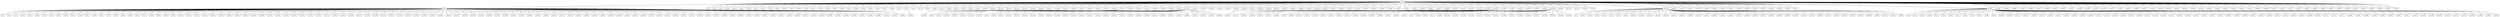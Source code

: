 graph GR{
id_0;
id_1;
id_2;
id_3;
id_4;
id_5;
id_6;
id_7;
id_8;
id_9;
id_10;
id_11;
id_12;
id_13;
id_14;
id_15;
id_16;
id_17;
id_18;
id_19;
id_20;
id_21;
id_22;
id_23;
id_24;
id_25;
id_26;
id_27;
id_28;
id_29;
id_30;
id_31;
id_32;
id_33;
id_34;
id_35;
id_36;
id_37;
id_38;
id_39;
id_40;
id_41;
id_42;
id_43;
id_44;
id_45;
id_46;
id_47;
id_48;
id_49;
id_50;
id_51;
id_52;
id_53;
id_54;
id_55;
id_56;
id_57;
id_58;
id_59;
id_60;
id_61;
id_62;
id_63;
id_64;
id_65;
id_66;
id_67;
id_68;
id_69;
id_70;
id_71;
id_72;
id_73;
id_74;
id_75;
id_76;
id_77;
id_78;
id_79;
id_80;
id_81;
id_82;
id_83;
id_84;
id_85;
id_86;
id_87;
id_88;
id_89;
id_90;
id_91;
id_92;
id_93;
id_94;
id_95;
id_96;
id_97;
id_98;
id_99;
id_100;
id_101;
id_102;
id_103;
id_104;
id_105;
id_106;
id_107;
id_108;
id_109;
id_110;
id_111;
id_112;
id_113;
id_114;
id_115;
id_116;
id_117;
id_118;
id_119;
id_120;
id_121;
id_122;
id_123;
id_124;
id_125;
id_126;
id_127;
id_128;
id_129;
id_130;
id_131;
id_132;
id_133;
id_134;
id_135;
id_136;
id_137;
id_138;
id_139;
id_140;
id_141;
id_142;
id_143;
id_144;
id_145;
id_146;
id_147;
id_148;
id_149;
id_150;
id_151;
id_152;
id_153;
id_154;
id_155;
id_156;
id_157;
id_158;
id_159;
id_160;
id_161;
id_162;
id_163;
id_164;
id_165;
id_166;
id_167;
id_168;
id_169;
id_170;
id_171;
id_172;
id_173;
id_174;
id_175;
id_176;
id_177;
id_178;
id_179;
id_180;
id_181;
id_182;
id_183;
id_184;
id_185;
id_186;
id_187;
id_188;
id_189;
id_190;
id_191;
id_192;
id_193;
id_194;
id_195;
id_196;
id_197;
id_198;
id_199;
id_200;
id_201;
id_202;
id_203;
id_204;
id_205;
id_206;
id_207;
id_208;
id_209;
id_210;
id_211;
id_212;
id_213;
id_214;
id_215;
id_216;
id_217;
id_218;
id_219;
id_220;
id_221;
id_222;
id_223;
id_224;
id_225;
id_226;
id_227;
id_228;
id_229;
id_230;
id_231;
id_232;
id_233;
id_234;
id_235;
id_236;
id_237;
id_238;
id_239;
id_240;
id_241;
id_242;
id_243;
id_244;
id_245;
id_246;
id_247;
id_248;
id_249;
id_250;
id_251;
id_252;
id_253;
id_254;
id_255;
id_256;
id_257;
id_258;
id_259;
id_260;
id_261;
id_262;
id_263;
id_264;
id_265;
id_266;
id_267;
id_268;
id_269;
id_270;
id_271;
id_272;
id_273;
id_274;
id_275;
id_276;
id_277;
id_278;
id_279;
id_280;
id_281;
id_282;
id_283;
id_284;
id_285;
id_286;
id_287;
id_288;
id_289;
id_290;
id_291;
id_292;
id_293;
id_294;
id_295;
id_296;
id_297;
id_298;
id_299;
id_300;
id_301;
id_302;
id_303;
id_304;
id_305;
id_306;
id_307;
id_308;
id_309;
id_310;
id_311;
id_312;
id_313;
id_314;
id_315;
id_316;
id_317;
id_318;
id_319;
id_320;
id_321;
id_322;
id_323;
id_324;
id_325;
id_326;
id_327;
id_328;
id_329;
id_330;
id_331;
id_332;
id_333;
id_334;
id_335;
id_336;
id_337;
id_338;
id_339;
id_340;
id_341;
id_342;
id_343;
id_344;
id_345;
id_346;
id_347;
id_348;
id_349;
id_350;
id_351;
id_352;
id_353;
id_354;
id_355;
id_356;
id_357;
id_358;
id_359;
id_360;
id_361;
id_362;
id_363;
id_364;
id_365;
id_366;
id_367;
id_368;
id_369;
id_370;
id_371;
id_372;
id_373;
id_374;
id_375;
id_376;
id_377;
id_378;
id_379;
id_380;
id_381;
id_382;
id_383;
id_384;
id_385;
id_386;
id_387;
id_388;
id_389;
id_390;
id_391;
id_392;
id_393;
id_394;
id_395;
id_396;
id_397;
id_398;
id_399;
id_400;
id_401;
id_402;
id_403;
id_404;
id_405;
id_406;
id_407;
id_408;
id_409;
id_410;
id_411;
id_412;
id_413;
id_414;
id_415;
id_416;
id_417;
id_418;
id_419;
id_420;
id_421;
id_422;
id_423;
id_424;
id_425;
id_426;
id_427;
id_428;
id_429;
id_430;
id_431;
id_432;
id_433;
id_434;
id_435;
id_436;
id_437;
id_438;
id_439;
id_440;
id_441;
id_442;
id_443;
id_444;
id_445;
id_446;
id_447;
id_448;
id_449;
id_450;
id_451;
id_452;
id_453;
id_454;
id_455;
id_456;
id_457;
id_458;
id_459;
id_460;
id_461;
id_462;
id_463;
id_464;
id_465;
id_466;
id_467;
id_468;
id_469;
id_470;
id_471;
id_472;
id_473;
id_474;
id_475;
id_476;
id_477;
id_478;
id_479;
id_480;
id_481;
id_482;
id_483;
id_484;
id_485;
id_486;
id_487;
id_488;
id_489;
id_490;
id_491;
id_492;
id_493;
id_494;
id_495;
id_496;
id_497;
id_498;
id_499;
id_1--id_0[label=1];
id_1--id_380[label=1];
id_1--id_319[label=1];
id_1--id_172[label=1];
id_1--id_299[label=1];
id_1--id_279[label=1];
id_1--id_157[label=1];
id_1--id_278[label=1];
id_1--id_220[label=1];
id_1--id_280[label=1];
id_1--id_107[label=1];
id_1--id_134[label=1];
id_1--id_127[label=1];
id_1--id_151[label=1];
id_1--id_73[label=1];
id_1--id_401[label=1];
id_1--id_95[label=1];
id_1--id_120[label=1];
id_1--id_457[label=1];
id_1--id_361[label=1];
id_1--id_168[label=1];
id_1--id_427[label=1];
id_1--id_216[label=1];
id_1--id_371[label=1];
id_1--id_334[label=1];
id_1--id_82[label=1];
id_1--id_58[label=1];
id_1--id_87[label=1];
id_1--id_392[label=1];
id_1--id_489[label=1];
id_1--id_353[label=1];
id_1--id_23[label=1];
id_1--id_194[label=1];
id_1--id_84[label=1];
id_1--id_443[label=1];
id_1--id_449[label=1];
id_1--id_269[label=1];
id_1--id_13[label=1];
id_1--id_481[label=1];
id_1--id_454[label=1];
id_1--id_399[label=1];
id_1--id_479[label=1];
id_1--id_24[label=1];
id_1--id_188[label=1];
id_1--id_222[label=1];
id_1--id_162[label=1];
id_1--id_67[label=1];
id_1--id_209[label=1];
id_1--id_8[label=1];
id_1--id_35[label=1];
id_1--id_158[label=1];
id_1--id_316[label=1];
id_1--id_265[label=1];
id_1--id_45[label=1];
id_1--id_253[label=1];
id_1--id_384[label=1];
id_1--id_426[label=1];
id_1--id_476[label=1];
id_1--id_308[label=1];
id_1--id_272[label=1];
id_1--id_496[label=1];
id_1--id_234[label=1];
id_1--id_100[label=1];
id_1--id_198[label=1];
id_1--id_181[label=1];
id_1--id_97[label=1];
id_1--id_437[label=1];
id_1--id_32[label=1];
id_1--id_17[label=1];
id_1--id_30[label=1];
id_1--id_27[label=1];
id_1--id_110[label=1];
id_1--id_68[label=1];
id_1--id_344[label=1];
id_1--id_396[label=1];
id_1--id_255[label=1];
id_1--id_200[label=1];
id_1--id_130[label=1];
id_1--id_483[label=1];
id_1--id_47[label=1];
id_1--id_54[label=1];
id_1--id_385[label=1];
id_1--id_252[label=1];
id_1--id_322[label=1];
id_1--id_6[label=1];
id_1--id_191[label=1];
id_1--id_435[label=1];
id_1--id_439[label=1];
id_1--id_92[label=1];
id_1--id_195[label=1];
id_1--id_456[label=1];
id_1--id_170[label=1];
id_1--id_470[label=1];
id_1--id_201[label=1];
id_1--id_156[label=1];
id_1--id_477[label=1];
id_1--id_418[label=1];
id_1--id_124[label=1];
id_1--id_462[label=1];
id_1--id_409[label=1];
id_1--id_5[label=1];
id_1--id_10[label=1];
id_1--id_12[label=1];
id_1--id_16[label=1];
id_1--id_22[label=1];
id_1--id_25[label=1];
id_1--id_36[label=1];
id_1--id_38[label=1];
id_1--id_42[label=1];
id_1--id_48[label=1];
id_1--id_56[label=1];
id_1--id_72[label=1];
id_1--id_75[label=1];
id_1--id_78[label=1];
id_1--id_90[label=1];
id_1--id_93[label=1];
id_1--id_98[label=1];
id_1--id_102[label=1];
id_1--id_114[label=1];
id_1--id_138[label=1];
id_1--id_141[label=1];
id_1--id_144[label=1];
id_1--id_147[label=1];
id_1--id_161[label=1];
id_1--id_166[label=1];
id_1--id_169[label=1];
id_1--id_175[label=1];
id_1--id_193[label=1];
id_1--id_197[label=1];
id_1--id_203[label=1];
id_1--id_205[label=1];
id_1--id_206[label=1];
id_1--id_230[label=1];
id_1--id_232[label=1];
id_1--id_235[label=1];
id_1--id_242[label=1];
id_1--id_244[label=1];
id_1--id_248[label=1];
id_1--id_259[label=1];
id_1--id_267[label=1];
id_1--id_268[label=1];
id_1--id_274[label=1];
id_1--id_277[label=1];
id_1--id_283[label=1];
id_1--id_291[label=1];
id_1--id_292[label=1];
id_1--id_294[label=1];
id_1--id_296[label=1];
id_1--id_312[label=1];
id_1--id_313[label=1];
id_1--id_315[label=1];
id_1--id_325[label=1];
id_1--id_327[label=1];
id_1--id_336[label=1];
id_1--id_340[label=1];
id_1--id_345[label=1];
id_1--id_346[label=1];
id_1--id_349[label=1];
id_1--id_364[label=1];
id_1--id_365[label=1];
id_1--id_366[label=1];
id_1--id_381[label=1];
id_1--id_397[label=1];
id_1--id_402[label=1];
id_1--id_403[label=1];
id_1--id_406[label=1];
id_1--id_412[label=1];
id_1--id_413[label=1];
id_1--id_417[label=1];
id_1--id_425[label=1];
id_1--id_433[label=1];
id_1--id_436[label=1];
id_1--id_442[label=1];
id_1--id_446[label=1];
id_1--id_455[label=1];
id_1--id_464[label=1];
id_1--id_484[label=1];
id_1--id_485[label=1];
id_1--id_490[label=1];
id_1--id_492[label=1];
id_1--id_493[label=1];
id_1--id_495[label=1];
id_1--id_498[label=1];
id_1--id_499[label=1];
id_0--id_295[label=1];
id_0--id_348[label=1];
id_0--id_461[label=1];
id_0--id_240[label=1];
id_0--id_66[label=1];
id_0--id_379[label=1];
id_0--id_465[label=1];
id_0--id_145[label=1];
id_0--id_355[label=1];
id_0--id_217[label=1];
id_0--id_174[label=1];
id_0--id_463[label=1];
id_0--id_199[label=1];
id_0--id_142[label=1];
id_0--id_424[label=1];
id_0--id_303[label=1];
id_0--id_318[label=1];
id_0--id_422[label=1];
id_0--id_310[label=1];
id_0--id_419[label=1];
id_0--id_49[label=1];
id_0--id_432[label=1];
id_0--id_34[label=1];
id_0--id_262[label=1];
id_0--id_339[label=1];
id_0--id_329[label=1];
id_0--id_121[label=1];
id_0--id_421[label=1];
id_0--id_333[label=1];
id_0--id_176[label=1];
id_0--id_89[label=1];
id_0--id_491[label=1];
id_0--id_311[label=1];
id_0--id_226[label=1];
id_0--id_293[label=1];
id_0--id_94[label=1];
id_0--id_393[label=1];
id_0--id_43[label=1];
id_0--id_60[label=1];
id_0--id_115[label=1];
id_0--id_146[label=1];
id_0--id_472[label=1];
id_0--id_153[label=1];
id_0--id_382[label=1];
id_0--id_187[label=1];
id_0--id_11[label=1];
id_0--id_143[label=1];
id_0--id_256[label=1];
id_0--id_18[label=1];
id_0--id_444[label=1];
id_0--id_469[label=1];
id_0--id_119[label=1];
id_0--id_14[label=1];
id_0--id_467[label=1];
id_0--id_152[label=1];
id_0--id_64[label=1];
id_0--id_7[label=1];
id_0--id_9[label=1];
id_0--id_26[label=1];
id_0--id_29[label=1];
id_0--id_31[label=1];
id_0--id_33[label=1];
id_0--id_57[label=1];
id_0--id_62[label=1];
id_0--id_63[label=1];
id_0--id_69[label=1];
id_0--id_74[label=1];
id_0--id_79[label=1];
id_0--id_83[label=1];
id_0--id_85[label=1];
id_0--id_108[label=1];
id_0--id_125[label=1];
id_0--id_132[label=1];
id_0--id_149[label=1];
id_0--id_154[label=1];
id_0--id_155[label=1];
id_0--id_167[label=1];
id_0--id_173[label=1];
id_0--id_182[label=1];
id_0--id_184[label=1];
id_0--id_186[label=1];
id_0--id_190[label=1];
id_0--id_212[label=1];
id_0--id_219[label=1];
id_0--id_225[label=1];
id_0--id_228[label=1];
id_0--id_236[label=1];
id_0--id_246[label=1];
id_0--id_249[label=1];
id_0--id_263[label=1];
id_0--id_266[label=1];
id_0--id_285[label=1];
id_0--id_290[label=1];
id_0--id_300[label=1];
id_0--id_301[label=1];
id_0--id_317[label=1];
id_0--id_320[label=1];
id_0--id_328[label=1];
id_0--id_342[label=1];
id_0--id_347[label=1];
id_0--id_352[label=1];
id_0--id_357[label=1];
id_0--id_363[label=1];
id_0--id_367[label=1];
id_0--id_375[label=1];
id_0--id_378[label=1];
id_0--id_389[label=1];
id_0--id_391[label=1];
id_0--id_416[label=1];
id_0--id_423[label=1];
id_0--id_429[label=1];
id_0--id_450[label=1];
id_0--id_458[label=1];
id_0--id_468[label=1];
id_0--id_474[label=1];
id_380--id_4[label=1];
id_380--id_15[label=1];
id_380--id_37[label=1];
id_380--id_41[label=1];
id_380--id_70[label=1];
id_380--id_106[label=1];
id_380--id_109[label=1];
id_380--id_111[label=1];
id_380--id_113[label=1];
id_380--id_118[label=1];
id_380--id_131[label=1];
id_380--id_136[label=1];
id_380--id_148[label=1];
id_380--id_177[label=1];
id_380--id_178[label=1];
id_380--id_185[label=1];
id_380--id_227[label=1];
id_380--id_251[label=1];
id_380--id_261[label=1];
id_380--id_281[label=1];
id_380--id_286[label=1];
id_380--id_306[label=1];
id_380--id_307[label=1];
id_380--id_338[label=1];
id_380--id_377[label=1];
id_380--id_398[label=1];
id_380--id_53[label=1];
id_380--id_388[label=1];
id_380--id_497[label=1];
id_380--id_360[label=1];
id_380--id_459[label=1];
id_380--id_411[label=1];
id_380--id_160[label=1];
id_380--id_415[label=1];
id_380--id_373[label=1];
id_380--id_213[label=1];
id_380--id_218[label=1];
id_380--id_372[label=1];
id_380--id_116[label=1];
id_380--id_343[label=1];
id_380--id_180[label=1];
id_380--id_383[label=1];
id_380--id_323[label=1];
id_380--id_28[label=1];
id_380--id_387[label=1];
id_380--id_407[label=1];
id_380--id_80[label=1];
id_380--id_44[label=1];
id_380--id_99[label=1];
id_380--id_254[label=1];
id_380--id_150[label=1];
id_380--id_245[label=1];
id_380--id_420[label=1];
id_380--id_208[label=1];
id_380--id_241[label=1];
id_380--id_51[label=1];
id_380--id_370[label=1];
id_380--id_207[label=1];
id_380--id_395[label=1];
id_380--id_354[label=1];
id_380--id_368[label=1];
id_380--id_128[label=1];
id_380--id_21[label=1];
id_380--id_486[label=1];
id_380--id_88[label=1];
id_380--id_451[label=1];
id_380--id_247[label=1];
id_380--id_358[label=1];
id_380--id_214[label=1];
id_380--id_434[label=1];
id_380--id_394[label=1];
id_380--id_430[label=1];
id_380--id_452[label=1];
id_380--id_453[label=1];
id_380--id_480[label=1];
id_319--id_3[label=1];
id_319--id_40[label=1];
id_319--id_46[label=1];
id_319--id_61[label=1];
id_319--id_91[label=1];
id_319--id_101[label=1];
id_319--id_126[label=1];
id_319--id_139[label=1];
id_319--id_164[label=1];
id_319--id_183[label=1];
id_319--id_221[label=1];
id_319--id_237[label=1];
id_319--id_258[label=1];
id_319--id_264[label=1];
id_319--id_275[label=1];
id_319--id_284[label=1];
id_319--id_376[label=1];
id_319--id_104[label=1];
id_319--id_288[label=1];
id_319--id_202[label=1];
id_319--id_351[label=1];
id_319--id_71[label=1];
id_319--id_478[label=1];
id_319--id_369[label=1];
id_319--id_140[label=1];
id_319--id_179[label=1];
id_319--id_302[label=1];
id_319--id_475[label=1];
id_319--id_76[label=1];
id_319--id_289[label=1];
id_319--id_482[label=1];
id_319--id_404[label=1];
id_319--id_428[label=1];
id_319--id_112[label=1];
id_319--id_233[label=1];
id_319--id_159[label=1];
id_319--id_50[label=1];
id_319--id_330[label=1];
id_319--id_414[label=1];
id_319--id_445[label=1];
id_319--id_448[label=1];
id_319--id_460[label=1];
id_172--id_19[label=1];
id_172--id_20[label=1];
id_172--id_81[label=1];
id_172--id_137[label=1];
id_172--id_447[label=1];
id_172--id_471[label=1];
id_172--id_260[label=1];
id_172--id_473[label=1];
id_172--id_466[label=1];
id_172--id_204[label=1];
id_172--id_243[label=1];
id_172--id_282[label=1];
id_172--id_350[label=1];
id_172--id_408[label=1];
id_172--id_335[label=1];
id_172--id_487[label=1];
id_172--id_287[label=1];
id_172--id_189[label=1];
id_172--id_224[label=1];
id_172--id_250[label=1];
id_172--id_305[label=1];
id_172--id_314[label=1];
id_172--id_321[label=1];
id_172--id_332[label=1];
id_172--id_337[label=1];
id_172--id_405[label=1];
id_172--id_410[label=1];
id_172--id_438[label=1];
id_172--id_441[label=1];
id_172--id_488[label=1];
id_299--id_77[label=1];
id_299--id_86[label=1];
id_299--id_122[label=1];
id_299--id_133[label=1];
id_299--id_211[label=1];
id_299--id_271[label=1];
id_299--id_298[label=1];
id_299--id_400[label=1];
id_299--id_2[label=1];
id_299--id_494[label=1];
id_299--id_238[label=1];
id_299--id_103[label=1];
id_299--id_390[label=1];
id_299--id_65[label=1];
id_299--id_171[label=1];
id_299--id_215[label=1];
id_299--id_59[label=1];
id_299--id_105[label=1];
id_299--id_362[label=1];
id_299--id_326[label=1];
id_299--id_331[label=1];
id_279--id_55[label=1];
id_279--id_96[label=1];
id_279--id_129[label=1];
id_279--id_135[label=1];
id_279--id_223[label=1];
id_279--id_231[label=1];
id_279--id_270[label=1];
id_279--id_440[label=1];
id_279--id_431[label=1];
id_279--id_123[label=1];
id_279--id_304[label=1];
id_279--id_210[label=1];
id_279--id_356[label=1];
id_279--id_359[label=1];
id_279--id_386[label=1];
id_157--id_39[label=1];
id_157--id_52[label=1];
id_157--id_276[label=1];
id_157--id_229[label=1];
id_157--id_163[label=1];
id_157--id_257[label=1];
id_157--id_273[label=1];
id_278--id_117[label=1];
id_278--id_165[label=1];
id_278--id_196[label=1];
id_278--id_239[label=1];
id_278--id_309[label=1];
id_278--id_297[label=1];
id_220--id_192[label=1];
id_280--id_374[label=1];
id_134--id_324[label=1];
id_73--id_341[label=1];
}